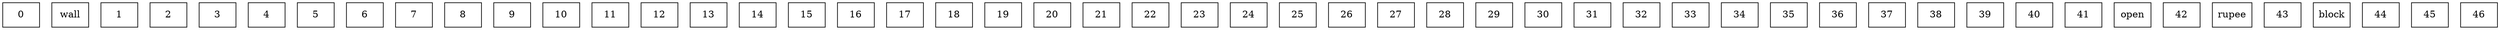 graph room {
 node [shape="box"]; 0wall [pos="1,1!"]; 1wall [pos="2,1!"]; 2wall [pos="3,1!"]; 3wall [pos="4,1!"]; 4wall [pos="5,1!"]; 5wall [pos="6,1!"]; 6wall [pos="7,1!"]; 7wall [pos="8,1!"]; 8wall [pos="9,1!"]; 9wall [pos="10,1!"]; 10wall [pos="11,1!"]; 11wall [pos="12,1!"]; 12wall [pos="13,1!"]; 13wall [pos="14,1!"]; 14wall [pos="1,2!"]; 15wall [pos="14,2!"]; 16wall [pos="1,3!"]; 17wall [pos="14,3!"]; 18wall [pos="1,4!"]; 19wall [pos="14,4!"]; 20wall [pos="1,5!"]; 21wall [pos="14,5!"]; 22wall [pos="1,6!"]; 23wall [pos="14,6!"]; 24wall [pos="1,7!"]; 25wall [pos="14,7!"]; 26wall [pos="1,8!"]; 27wall [pos="14,8!"]; 28wall [pos="1,9!"]; 29wall [pos="2,9!"]; 30wall [pos="3,9!"]; 31wall [pos="4,9!"]; 32wall [pos="5,9!"]; 33wall [pos="6,9!"]; 34wall [pos="8,9!"]; 35wall [pos="9,9!"]; 36wall [pos="10,9!"]; 37wall [pos="11,9!"]; 38wall [pos="12,9!"]; 39wall [pos="13,9!"]; 40wall [pos="14,9!"]; 41open [pos="7,9!"]; 42rupee [pos="9,3!"]; 43block [pos="3,4!"]; 44block [pos="12,4!"]; 45block [pos="3,6!"]; 46block [pos="12,6!"]; }
